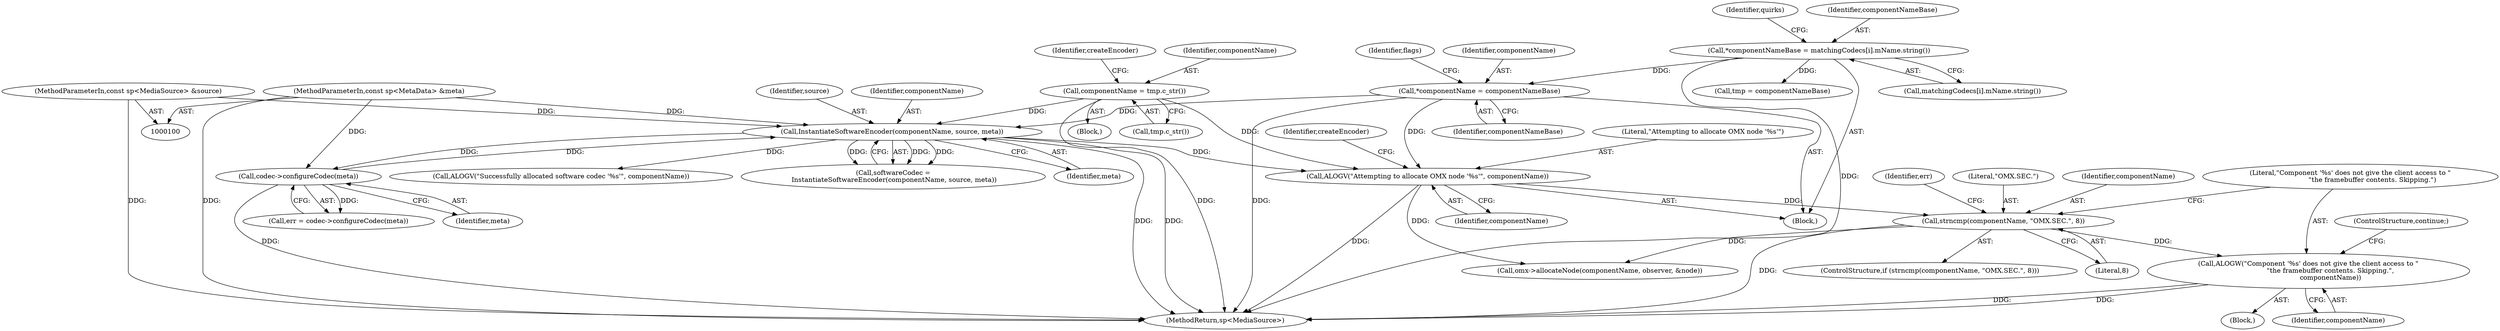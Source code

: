 digraph "0_Android_0bb5ced60304da7f61478ffd359e7ba65d72f181_0@pointer" {
"1000243" [label="(Call,ALOGW(\"Component '%s' does not give the client access to \"\n                     \"the framebuffer contents. Skipping.\",\n                     componentName))"];
"1000238" [label="(Call,strncmp(componentName, \"OMX.SEC.\", 8))"];
"1000222" [label="(Call,ALOGV(\"Attempting to allocate OMX node '%s'\", componentName))"];
"1000185" [label="(Call,*componentName = componentNameBase)"];
"1000173" [label="(Call,*componentNameBase = matchingCodecs[i].mName.string())"];
"1000208" [label="(Call,InstantiateSoftwareEncoder(componentName, source, meta))"];
"1000199" [label="(Call,componentName = tmp.c_str())"];
"1000104" [label="(MethodParameterIn,const sp<MediaSource> &source)"];
"1000272" [label="(Call,codec->configureCodec(meta))"];
"1000102" [label="(MethodParameterIn,const sp<MetaData> &meta)"];
"1000242" [label="(Block,)"];
"1000175" [label="(Call,matchingCodecs[i].mName.string())"];
"1000250" [label="(Call,omx->allocateNode(componentName, observer, &node))"];
"1000224" [label="(Identifier,componentName)"];
"1000243" [label="(Call,ALOGW(\"Component '%s' does not give the client access to \"\n                     \"the framebuffer contents. Skipping.\",\n                     componentName))"];
"1000246" [label="(ControlStructure,continue;)"];
"1000186" [label="(Identifier,componentName)"];
"1000191" [label="(Identifier,flags)"];
"1000273" [label="(Identifier,meta)"];
"1000223" [label="(Literal,\"Attempting to allocate OMX node '%s'\")"];
"1000194" [label="(Call,tmp = componentNameBase)"];
"1000270" [label="(Call,err = codec->configureCodec(meta))"];
"1000249" [label="(Identifier,err)"];
"1000222" [label="(Call,ALOGV(\"Attempting to allocate OMX node '%s'\", componentName))"];
"1000206" [label="(Call,softwareCodec =\n InstantiateSoftwareEncoder(componentName, source, meta))"];
"1000104" [label="(MethodParameterIn,const sp<MediaSource> &source)"];
"1000171" [label="(Block,)"];
"1000210" [label="(Identifier,source)"];
"1000286" [label="(MethodReturn,sp<MediaSource>)"];
"1000203" [label="(Identifier,createEncoder)"];
"1000200" [label="(Identifier,componentName)"];
"1000211" [label="(Identifier,meta)"];
"1000245" [label="(Identifier,componentName)"];
"1000237" [label="(ControlStructure,if (strncmp(componentName, \"OMX.SEC.\", 8)))"];
"1000178" [label="(Identifier,quirks)"];
"1000217" [label="(Call,ALOGV(\"Successfully allocated software codec '%s'\", componentName))"];
"1000240" [label="(Literal,\"OMX.SEC.\")"];
"1000187" [label="(Identifier,componentNameBase)"];
"1000102" [label="(MethodParameterIn,const sp<MetaData> &meta)"];
"1000228" [label="(Identifier,createEncoder)"];
"1000241" [label="(Literal,8)"];
"1000244" [label="(Literal,\"Component '%s' does not give the client access to \"\n                     \"the framebuffer contents. Skipping.\")"];
"1000238" [label="(Call,strncmp(componentName, \"OMX.SEC.\", 8))"];
"1000272" [label="(Call,codec->configureCodec(meta))"];
"1000201" [label="(Call,tmp.c_str())"];
"1000174" [label="(Identifier,componentNameBase)"];
"1000173" [label="(Call,*componentNameBase = matchingCodecs[i].mName.string())"];
"1000209" [label="(Identifier,componentName)"];
"1000185" [label="(Call,*componentName = componentNameBase)"];
"1000208" [label="(Call,InstantiateSoftwareEncoder(componentName, source, meta))"];
"1000199" [label="(Call,componentName = tmp.c_str())"];
"1000193" [label="(Block,)"];
"1000239" [label="(Identifier,componentName)"];
"1000243" -> "1000242"  [label="AST: "];
"1000243" -> "1000245"  [label="CFG: "];
"1000244" -> "1000243"  [label="AST: "];
"1000245" -> "1000243"  [label="AST: "];
"1000246" -> "1000243"  [label="CFG: "];
"1000243" -> "1000286"  [label="DDG: "];
"1000243" -> "1000286"  [label="DDG: "];
"1000238" -> "1000243"  [label="DDG: "];
"1000238" -> "1000237"  [label="AST: "];
"1000238" -> "1000241"  [label="CFG: "];
"1000239" -> "1000238"  [label="AST: "];
"1000240" -> "1000238"  [label="AST: "];
"1000241" -> "1000238"  [label="AST: "];
"1000244" -> "1000238"  [label="CFG: "];
"1000249" -> "1000238"  [label="CFG: "];
"1000238" -> "1000286"  [label="DDG: "];
"1000222" -> "1000238"  [label="DDG: "];
"1000238" -> "1000250"  [label="DDG: "];
"1000222" -> "1000171"  [label="AST: "];
"1000222" -> "1000224"  [label="CFG: "];
"1000223" -> "1000222"  [label="AST: "];
"1000224" -> "1000222"  [label="AST: "];
"1000228" -> "1000222"  [label="CFG: "];
"1000222" -> "1000286"  [label="DDG: "];
"1000185" -> "1000222"  [label="DDG: "];
"1000208" -> "1000222"  [label="DDG: "];
"1000199" -> "1000222"  [label="DDG: "];
"1000222" -> "1000250"  [label="DDG: "];
"1000185" -> "1000171"  [label="AST: "];
"1000185" -> "1000187"  [label="CFG: "];
"1000186" -> "1000185"  [label="AST: "];
"1000187" -> "1000185"  [label="AST: "];
"1000191" -> "1000185"  [label="CFG: "];
"1000185" -> "1000286"  [label="DDG: "];
"1000173" -> "1000185"  [label="DDG: "];
"1000185" -> "1000208"  [label="DDG: "];
"1000173" -> "1000171"  [label="AST: "];
"1000173" -> "1000175"  [label="CFG: "];
"1000174" -> "1000173"  [label="AST: "];
"1000175" -> "1000173"  [label="AST: "];
"1000178" -> "1000173"  [label="CFG: "];
"1000173" -> "1000286"  [label="DDG: "];
"1000173" -> "1000194"  [label="DDG: "];
"1000208" -> "1000206"  [label="AST: "];
"1000208" -> "1000211"  [label="CFG: "];
"1000209" -> "1000208"  [label="AST: "];
"1000210" -> "1000208"  [label="AST: "];
"1000211" -> "1000208"  [label="AST: "];
"1000206" -> "1000208"  [label="CFG: "];
"1000208" -> "1000286"  [label="DDG: "];
"1000208" -> "1000286"  [label="DDG: "];
"1000208" -> "1000206"  [label="DDG: "];
"1000208" -> "1000206"  [label="DDG: "];
"1000208" -> "1000206"  [label="DDG: "];
"1000199" -> "1000208"  [label="DDG: "];
"1000104" -> "1000208"  [label="DDG: "];
"1000272" -> "1000208"  [label="DDG: "];
"1000102" -> "1000208"  [label="DDG: "];
"1000208" -> "1000217"  [label="DDG: "];
"1000208" -> "1000272"  [label="DDG: "];
"1000199" -> "1000193"  [label="AST: "];
"1000199" -> "1000201"  [label="CFG: "];
"1000200" -> "1000199"  [label="AST: "];
"1000201" -> "1000199"  [label="AST: "];
"1000203" -> "1000199"  [label="CFG: "];
"1000199" -> "1000286"  [label="DDG: "];
"1000104" -> "1000100"  [label="AST: "];
"1000104" -> "1000286"  [label="DDG: "];
"1000272" -> "1000270"  [label="AST: "];
"1000272" -> "1000273"  [label="CFG: "];
"1000273" -> "1000272"  [label="AST: "];
"1000270" -> "1000272"  [label="CFG: "];
"1000272" -> "1000286"  [label="DDG: "];
"1000272" -> "1000270"  [label="DDG: "];
"1000102" -> "1000272"  [label="DDG: "];
"1000102" -> "1000100"  [label="AST: "];
"1000102" -> "1000286"  [label="DDG: "];
}
